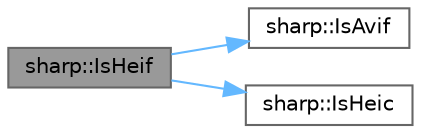 digraph "sharp::IsHeif"
{
 // LATEX_PDF_SIZE
  bgcolor="transparent";
  edge [fontname=Helvetica,fontsize=10,labelfontname=Helvetica,labelfontsize=10];
  node [fontname=Helvetica,fontsize=10,shape=box,height=0.2,width=0.4];
  rankdir="LR";
  Node1 [id="Node000001",label="sharp::IsHeif",height=0.2,width=0.4,color="gray40", fillcolor="grey60", style="filled", fontcolor="black",tooltip=" "];
  Node1 -> Node2 [id="edge1_Node000001_Node000002",color="steelblue1",style="solid",tooltip=" "];
  Node2 [id="Node000002",label="sharp::IsAvif",height=0.2,width=0.4,color="grey40", fillcolor="white", style="filled",URL="$namespacesharp.html#adc5d47511efe5e03d35385d17aff3862",tooltip=" "];
  Node1 -> Node3 [id="edge2_Node000001_Node000003",color="steelblue1",style="solid",tooltip=" "];
  Node3 [id="Node000003",label="sharp::IsHeic",height=0.2,width=0.4,color="grey40", fillcolor="white", style="filled",URL="$namespacesharp.html#a3bf2fbb8b86a43c68f7d2d0c9cebb217",tooltip=" "];
}
